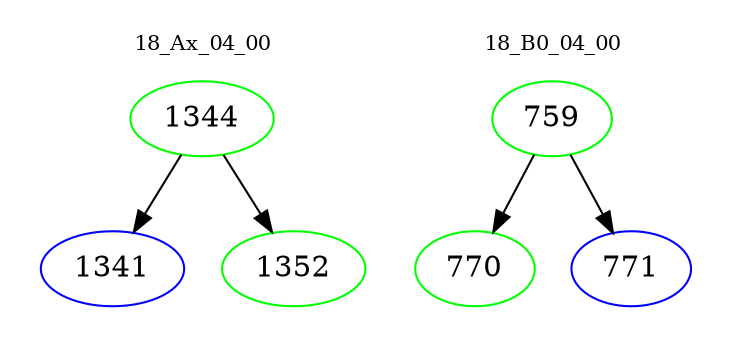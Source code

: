 digraph{
subgraph cluster_0 {
color = white
label = "18_Ax_04_00";
fontsize=10;
T0_1344 [label="1344", color="green"]
T0_1344 -> T0_1341 [color="black"]
T0_1341 [label="1341", color="blue"]
T0_1344 -> T0_1352 [color="black"]
T0_1352 [label="1352", color="green"]
}
subgraph cluster_1 {
color = white
label = "18_B0_04_00";
fontsize=10;
T1_759 [label="759", color="green"]
T1_759 -> T1_770 [color="black"]
T1_770 [label="770", color="green"]
T1_759 -> T1_771 [color="black"]
T1_771 [label="771", color="blue"]
}
}

